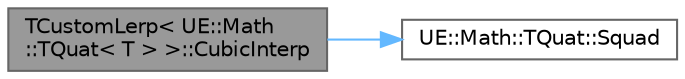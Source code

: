 digraph "TCustomLerp&lt; UE::Math::TQuat&lt; T &gt; &gt;::CubicInterp"
{
 // INTERACTIVE_SVG=YES
 // LATEX_PDF_SIZE
  bgcolor="transparent";
  edge [fontname=Helvetica,fontsize=10,labelfontname=Helvetica,labelfontsize=10];
  node [fontname=Helvetica,fontsize=10,shape=box,height=0.2,width=0.4];
  rankdir="LR";
  Node1 [id="Node000001",label="TCustomLerp\< UE::Math\l::TQuat\< T \> \>::CubicInterp",height=0.2,width=0.4,color="gray40", fillcolor="grey60", style="filled", fontcolor="black",tooltip=" "];
  Node1 -> Node2 [id="edge1_Node000001_Node000002",color="steelblue1",style="solid",tooltip=" "];
  Node2 [id="Node000002",label="UE::Math::TQuat::Squad",height=0.2,width=0.4,color="grey40", fillcolor="white", style="filled",URL="$d6/d4a/structUE_1_1Math_1_1TQuat.html#afa50ea6b8c4f15b43cd341f8ea78ae31",tooltip="Given start and end quaternions of quat1 and quat2, and tangents at those points tang1 and tang2,..."];
}
